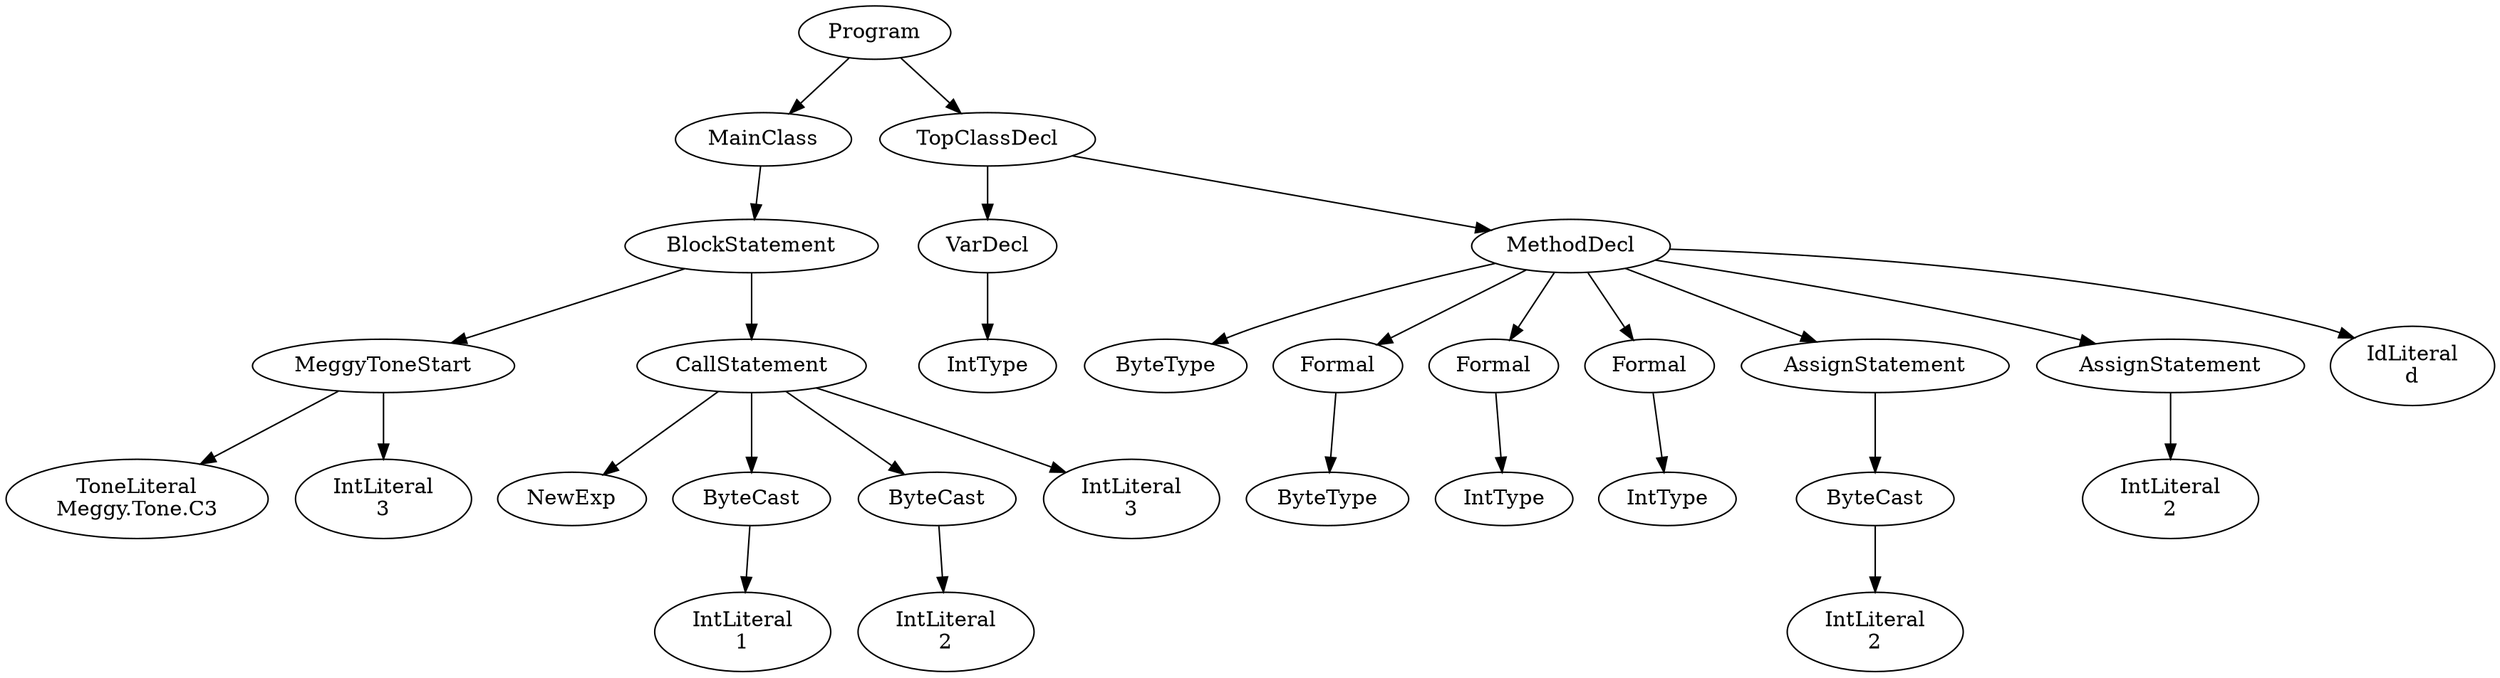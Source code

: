 digraph ASTGraph {
0 [ label="Program" ];
1 [ label="MainClass" ];
0 -> 1
2 [ label="BlockStatement" ];
1 -> 2
3 [ label="MeggyToneStart" ];
2 -> 3
4 [ label="ToneLiteral\nMeggy.Tone.C3" ];
3 -> 4
5 [ label="IntLiteral\n3" ];
3 -> 5
6 [ label="CallStatement" ];
2 -> 6
7 [ label="NewExp" ];
6 -> 7
8 [ label="ByteCast" ];
6 -> 8
9 [ label="IntLiteral\n1" ];
8 -> 9
10 [ label="ByteCast" ];
6 -> 10
11 [ label="IntLiteral\n2" ];
10 -> 11
12 [ label="IntLiteral\n3" ];
6 -> 12
13 [ label="TopClassDecl" ];
0 -> 13
14 [ label="VarDecl" ];
13 -> 14
15 [ label="IntType" ];
14 -> 15
16 [ label="MethodDecl" ];
13 -> 16
17 [ label="ByteType" ];
16 -> 17
18 [ label="Formal" ];
16 -> 18
19 [ label="ByteType" ];
18 -> 19
20 [ label="Formal" ];
16 -> 20
21 [ label="IntType" ];
20 -> 21
22 [ label="Formal" ];
16 -> 22
23 [ label="IntType" ];
22 -> 23
24 [ label="AssignStatement" ];
16 -> 24
25 [ label="ByteCast" ];
24 -> 25
26 [ label="IntLiteral\n2" ];
25 -> 26
27 [ label="AssignStatement" ];
16 -> 27
28 [ label="IntLiteral\n2" ];
27 -> 28
29 [ label="IdLiteral\nd" ];
16 -> 29
}
